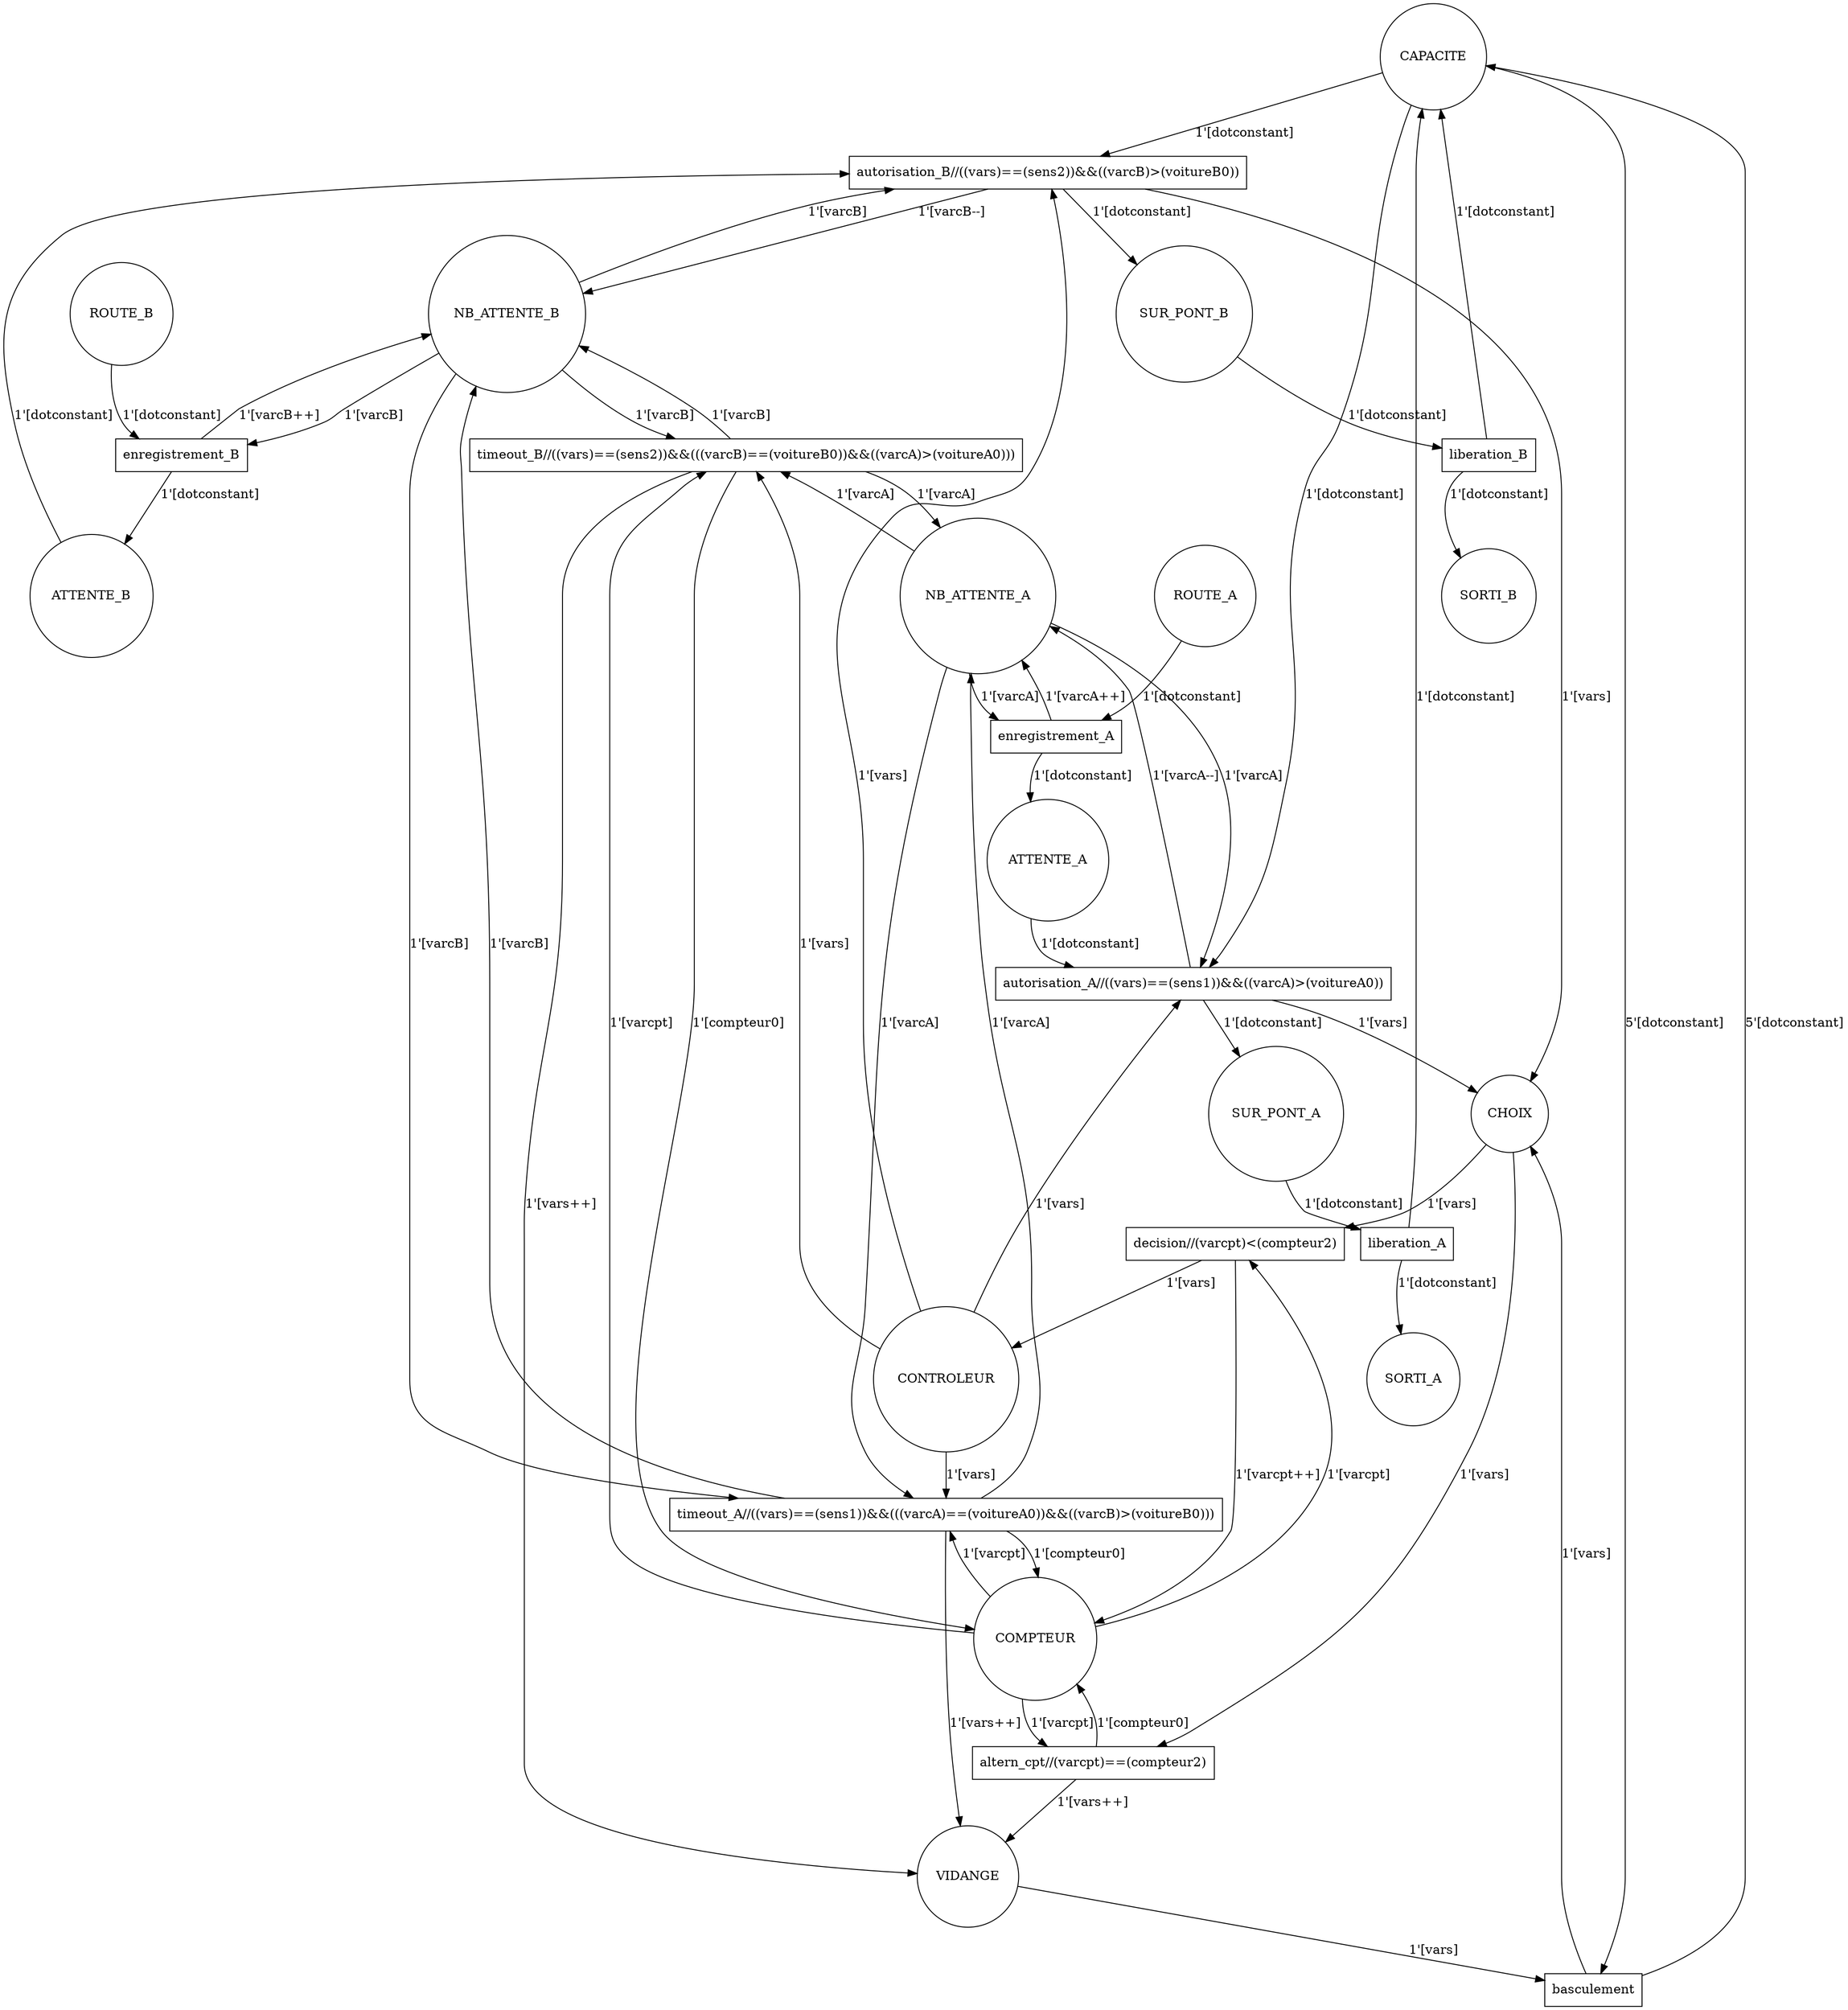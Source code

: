 digraph CPN {
	CAPACITE [shape=circle]
	NB_ATTENTE_A [shape=circle]
	SORTI_A [shape=circle]
	ROUTE_A [shape=circle]
	ATTENTE_A [shape=circle]
	SUR_PONT_A [shape=circle]
	NB_ATTENTE_B [shape=circle]
	SUR_PONT_B [shape=circle]
	ATTENTE_B [shape=circle]
	ROUTE_B [shape=circle]
	SORTI_B [shape=circle]
	CONTROLEUR [shape=circle]
	CHOIX [shape=circle]
	COMPTEUR [shape=circle]
	VIDANGE [shape=circle]

	enregistrement_A [shape=box]
	liberation_A [shape=box]
	autorisation_B [shape=box,label="autorisation_B//((vars)==(sens2))&&((varcB)>(voitureB0))"]
	basculement [shape=box]
	liberation_B [shape=box]
	enregistrement_B [shape=box]
	decision [shape=box,label="decision//(varcpt)<(compteur2)"]
	altern_cpt [shape=box,label="altern_cpt//(varcpt)==(compteur2)"]
	timeout_A [shape=box,label="timeout_A//((vars)==(sens1))&&(((varcA)==(voitureA0))&&((varcB)>(voitureB0)))"]
	timeout_B [shape=box,label="timeout_B//((vars)==(sens2))&&(((varcB)==(voitureB0))&&((varcA)>(voitureA0)))"]
	autorisation_A [shape=box,label="autorisation_A//((vars)==(sens1))&&((varcA)>(voitureA0))"]
	timeout_B->NB_ATTENTE_A [label="1'[varcA]"]
	timeout_A->NB_ATTENTE_B [label="1'[varcB]"]
	NB_ATTENTE_A->timeout_B [label="1'[varcA]"]
	NB_ATTENTE_B->timeout_A [label="1'[varcB]"]
	CONTROLEUR->timeout_A [label="1'[vars]"]
	CONTROLEUR->timeout_B [label="1'[vars]"]
	CONTROLEUR->autorisation_B [label="1'[vars]"]
	decision->CONTROLEUR [label="1'[vars]"]
	CHOIX->decision [label="1'[vars]"]
	autorisation_B->CHOIX [label="1'[vars]"]
	basculement->CHOIX [label="1'[vars]"]
	CHOIX->altern_cpt [label="1'[vars]"]
	COMPTEUR->altern_cpt [label="1'[varcpt]"]
	decision->COMPTEUR [label="1'[varcpt++]"]
	COMPTEUR->decision [label="1'[varcpt]"]
	COMPTEUR->timeout_A [label="1'[varcpt]"]
	timeout_A->COMPTEUR [label="1'[compteur0]"]
	COMPTEUR->timeout_B [label="1'[varcpt]"]
	timeout_B->COMPTEUR [label="1'[compteur0]"]
	altern_cpt->COMPTEUR [label="1'[compteur0]"]
	timeout_B->VIDANGE [label="1'[vars++]"]
	VIDANGE->basculement [label="1'[vars]"]
	altern_cpt->VIDANGE [label="1'[vars++]"]
	timeout_A->VIDANGE [label="1'[vars++]"]
	autorisation_B->SUR_PONT_B [label="1'[dotconstant]"]
	SUR_PONT_B->liberation_B [label="1'[dotconstant]"]
	NB_ATTENTE_B->enregistrement_B [label="1'[varcB]"]
	NB_ATTENTE_B->timeout_B [label="1'[varcB]"]
	enregistrement_B->NB_ATTENTE_B [label="1'[varcB++]"]
	timeout_B->NB_ATTENTE_B [label="1'[varcB]"]
	NB_ATTENTE_B->autorisation_B [label="1'[varcB]"]
	autorisation_B->NB_ATTENTE_B [label="1'[varcB--]"]
	enregistrement_B->ATTENTE_B [label="1'[dotconstant]"]
	ATTENTE_B->autorisation_B [label="1'[dotconstant]"]
	ROUTE_B->enregistrement_B [label="1'[dotconstant]"]
	liberation_A->SORTI_A [label="1'[dotconstant]"]
	liberation_B->SORTI_B [label="1'[dotconstant]"]
	ROUTE_A->enregistrement_A [label="1'[dotconstant]"]
	enregistrement_A->ATTENTE_A [label="1'[dotconstant]"]
	liberation_A->CAPACITE [label="1'[dotconstant]"]
	liberation_B->CAPACITE [label="1'[dotconstant]"]
	CAPACITE->autorisation_B [label="1'[dotconstant]"]
	basculement->CAPACITE [label="5'[dotconstant]"]
	CAPACITE->basculement [label="5'[dotconstant]"]
	SUR_PONT_A->liberation_A [label="1'[dotconstant]"]
	NB_ATTENTE_A->enregistrement_A [label="1'[varcA]"]
	enregistrement_A->NB_ATTENTE_A [label="1'[varcA++]"]
	NB_ATTENTE_A->timeout_A [label="1'[varcA]"]
	timeout_A->NB_ATTENTE_A [label="1'[varcA]"]
	autorisation_A->NB_ATTENTE_A [label="1'[varcA--]"]
	NB_ATTENTE_A->autorisation_A [label="1'[varcA]"]
	autorisation_A->SUR_PONT_A [label="1'[dotconstant]"]
	CAPACITE->autorisation_A [label="1'[dotconstant]"]
	ATTENTE_A->autorisation_A [label="1'[dotconstant]"]
	autorisation_A->CHOIX [label="1'[vars]"]
	CONTROLEUR->autorisation_A [label="1'[vars]"]
}
